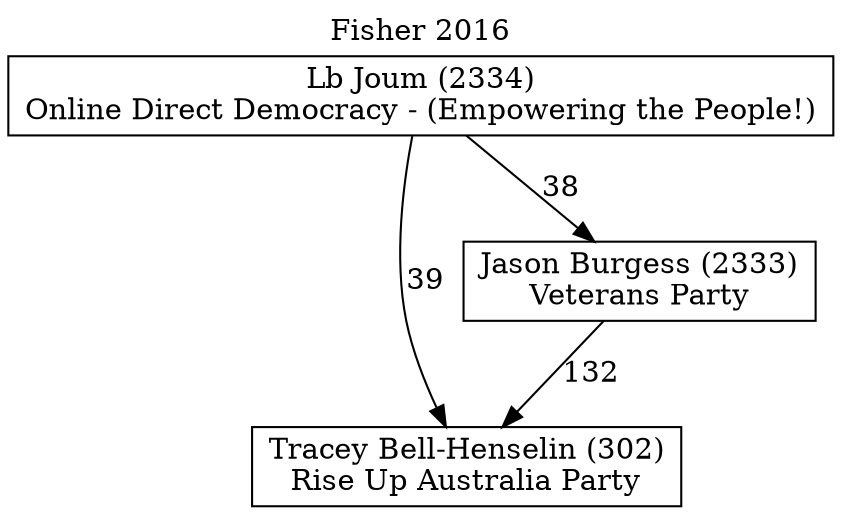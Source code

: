 // House preference flow
digraph "Tracey Bell-Henselin (302)_Fisher_2016" {
	graph [label="Fisher 2016" labelloc=t mclimit=10]
	node [shape=box]
	"Tracey Bell-Henselin (302)" [label="Tracey Bell-Henselin (302)
Rise Up Australia Party"]
	"Jason Burgess (2333)" [label="Jason Burgess (2333)
Veterans Party"]
	"Lb Joum (2334)" [label="Lb Joum (2334)
Online Direct Democracy - (Empowering the People!)"]
	"Jason Burgess (2333)" -> "Tracey Bell-Henselin (302)" [label=132]
	"Lb Joum (2334)" -> "Jason Burgess (2333)" [label=38]
	"Lb Joum (2334)" -> "Tracey Bell-Henselin (302)" [label=39]
}
